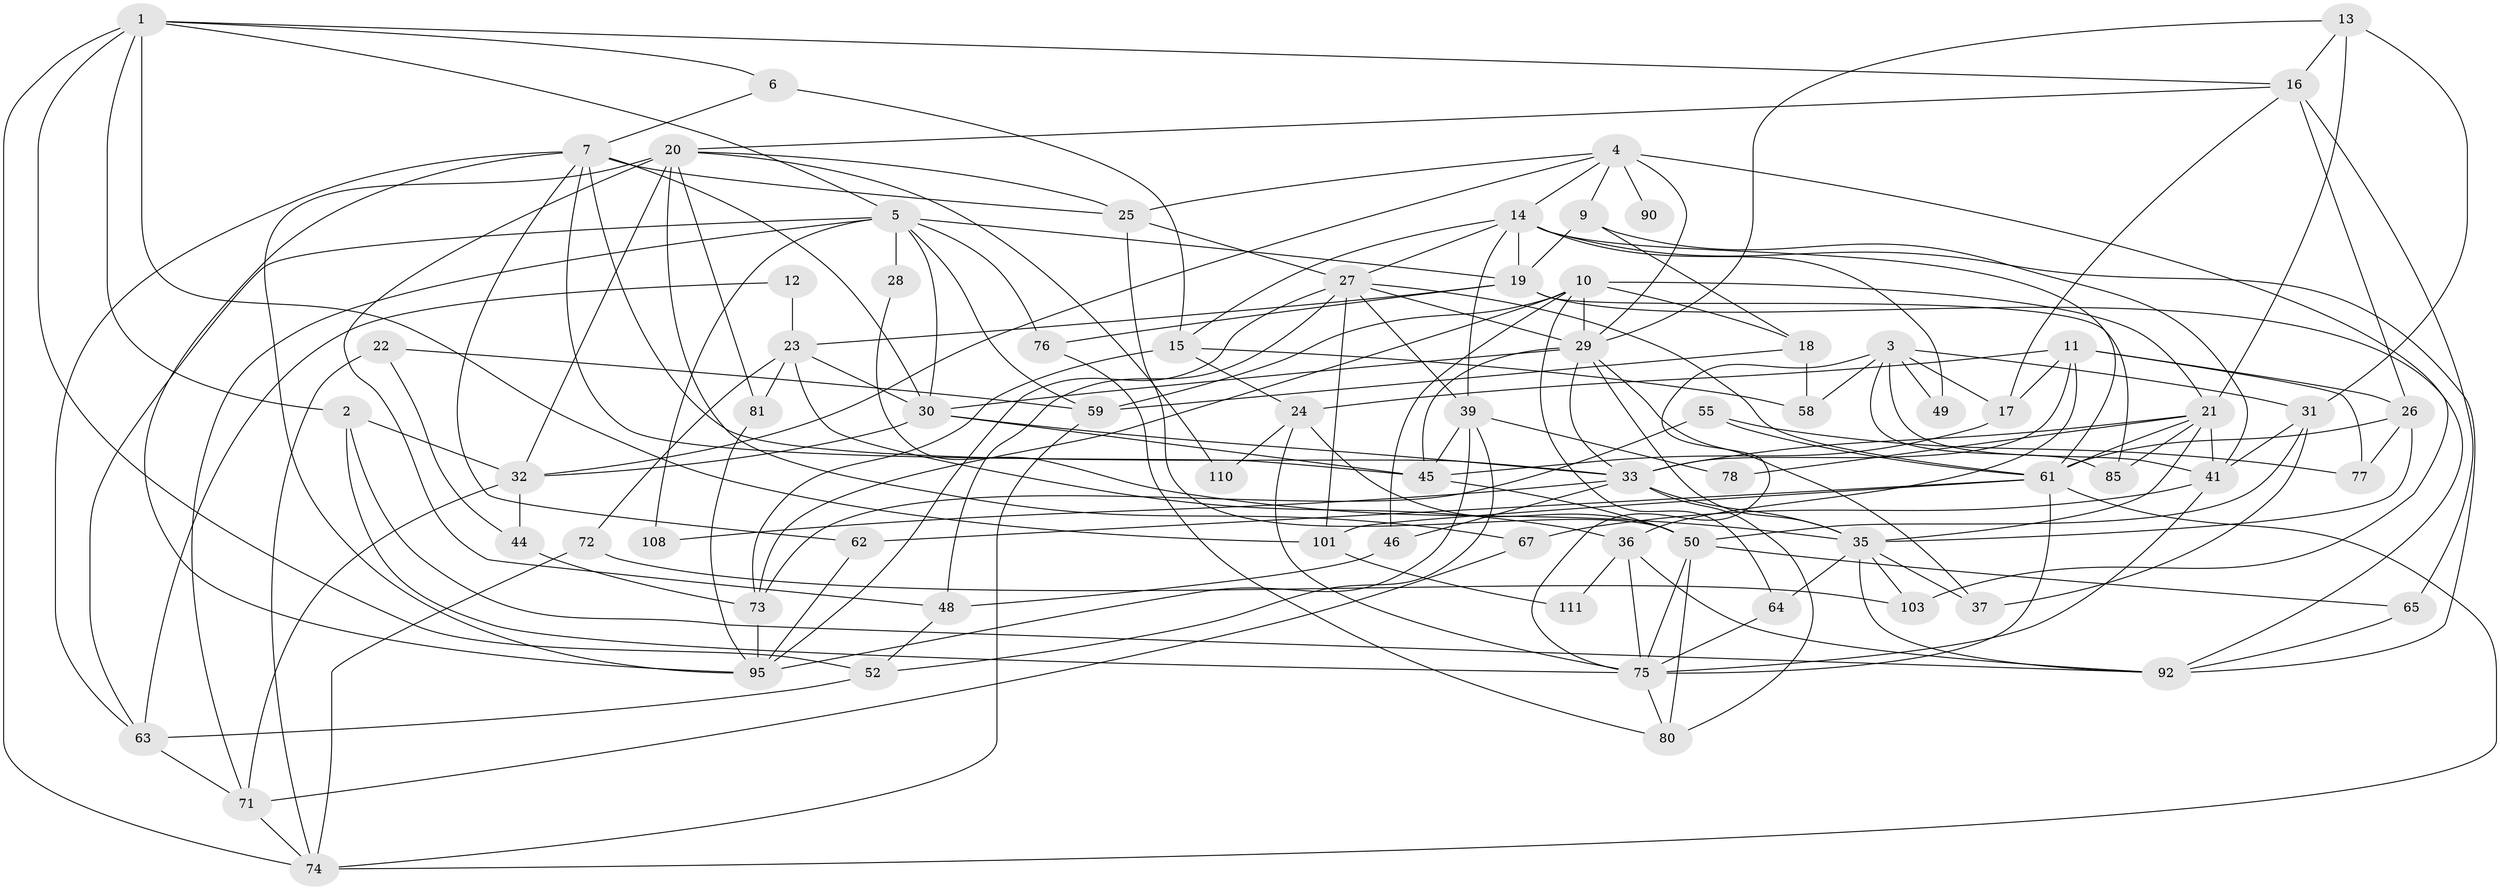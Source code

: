 // Generated by graph-tools (version 1.1) at 2025/24/03/03/25 07:24:02]
// undirected, 72 vertices, 178 edges
graph export_dot {
graph [start="1"]
  node [color=gray90,style=filled];
  1 [super="+88"];
  2 [super="+99"];
  3 [super="+87"];
  4 [super="+96"];
  5 [super="+8"];
  6;
  7 [super="+54"];
  9 [super="+104"];
  10;
  11 [super="+93"];
  12;
  13;
  14 [super="+94"];
  15 [super="+100"];
  16 [super="+70"];
  17 [super="+56"];
  18 [super="+68"];
  19 [super="+42"];
  20 [super="+57"];
  21 [super="+40"];
  22;
  23 [super="+47"];
  24 [super="+84"];
  25;
  26 [super="+53"];
  27 [super="+109"];
  28;
  29 [super="+91"];
  30 [super="+60"];
  31 [super="+107"];
  32 [super="+34"];
  33 [super="+51"];
  35 [super="+38"];
  36 [super="+43"];
  37;
  39 [super="+106"];
  41 [super="+66"];
  44;
  45 [super="+69"];
  46;
  48;
  49;
  50 [super="+79"];
  52;
  55;
  58;
  59 [super="+105"];
  61 [super="+82"];
  62;
  63 [super="+86"];
  64;
  65;
  67;
  71 [super="+102"];
  72;
  73;
  74 [super="+98"];
  75 [super="+89"];
  76 [super="+83"];
  77;
  78;
  80;
  81;
  85;
  90;
  92;
  95 [super="+97"];
  101;
  103;
  108;
  110;
  111;
  1 -- 52;
  1 -- 6;
  1 -- 101;
  1 -- 2;
  1 -- 74;
  1 -- 5;
  1 -- 16;
  2 -- 92;
  2 -- 75;
  2 -- 32;
  3 -- 31;
  3 -- 58;
  3 -- 75;
  3 -- 17;
  3 -- 49;
  3 -- 85;
  3 -- 41;
  4 -- 25;
  4 -- 90 [weight=2];
  4 -- 103;
  4 -- 32;
  4 -- 29;
  4 -- 14;
  4 -- 9;
  5 -- 71;
  5 -- 30;
  5 -- 108;
  5 -- 63;
  5 -- 59;
  5 -- 28;
  5 -- 76;
  5 -- 19;
  6 -- 7;
  6 -- 15;
  7 -- 63;
  7 -- 33;
  7 -- 62;
  7 -- 25;
  7 -- 45;
  7 -- 30;
  7 -- 95;
  9 -- 18;
  9 -- 19;
  9 -- 41;
  10 -- 29;
  10 -- 21;
  10 -- 18;
  10 -- 46;
  10 -- 64;
  10 -- 73;
  10 -- 59;
  11 -- 24;
  11 -- 77;
  11 -- 36;
  11 -- 33;
  11 -- 17;
  11 -- 26;
  12 -- 63;
  12 -- 23;
  13 -- 31;
  13 -- 16;
  13 -- 21;
  13 -- 29;
  14 -- 49 [weight=2];
  14 -- 39;
  14 -- 15;
  14 -- 27;
  14 -- 92;
  14 -- 61;
  14 -- 19;
  15 -- 24;
  15 -- 73;
  15 -- 58;
  16 -- 26;
  16 -- 65;
  16 -- 17;
  16 -- 20;
  17 -- 45;
  18 -- 59;
  18 -- 58;
  19 -- 85;
  19 -- 92;
  19 -- 23;
  19 -- 76;
  20 -- 81;
  20 -- 67;
  20 -- 110;
  20 -- 48;
  20 -- 25;
  20 -- 95;
  20 -- 32;
  21 -- 35;
  21 -- 33;
  21 -- 85;
  21 -- 41 [weight=2];
  21 -- 78;
  21 -- 61;
  22 -- 44;
  22 -- 74;
  22 -- 59;
  23 -- 81;
  23 -- 72;
  23 -- 30;
  23 -- 36;
  24 -- 75;
  24 -- 110;
  24 -- 50;
  25 -- 50;
  25 -- 27;
  26 -- 77;
  26 -- 35;
  26 -- 61;
  27 -- 101;
  27 -- 39;
  27 -- 95;
  27 -- 48;
  27 -- 29;
  27 -- 61;
  28 -- 35;
  29 -- 37;
  29 -- 33;
  29 -- 35;
  29 -- 30;
  29 -- 45;
  30 -- 32;
  30 -- 33;
  30 -- 45;
  31 -- 41;
  31 -- 37;
  31 -- 50;
  32 -- 44;
  32 -- 71;
  33 -- 35;
  33 -- 108;
  33 -- 80;
  33 -- 46;
  35 -- 64;
  35 -- 37;
  35 -- 103;
  35 -- 92;
  36 -- 92;
  36 -- 75;
  36 -- 111;
  39 -- 45;
  39 -- 52;
  39 -- 78;
  39 -- 95;
  41 -- 75;
  41 -- 67;
  44 -- 73;
  45 -- 50;
  46 -- 48;
  48 -- 52;
  50 -- 75;
  50 -- 80;
  50 -- 65;
  52 -- 63;
  55 -- 73;
  55 -- 77;
  55 -- 61;
  59 -- 74;
  61 -- 62;
  61 -- 75;
  61 -- 101;
  61 -- 74;
  62 -- 95;
  63 -- 71;
  64 -- 75;
  65 -- 92;
  67 -- 71;
  71 -- 74;
  72 -- 74;
  72 -- 103;
  73 -- 95;
  75 -- 80;
  76 -- 80;
  81 -- 95;
  101 -- 111;
}
